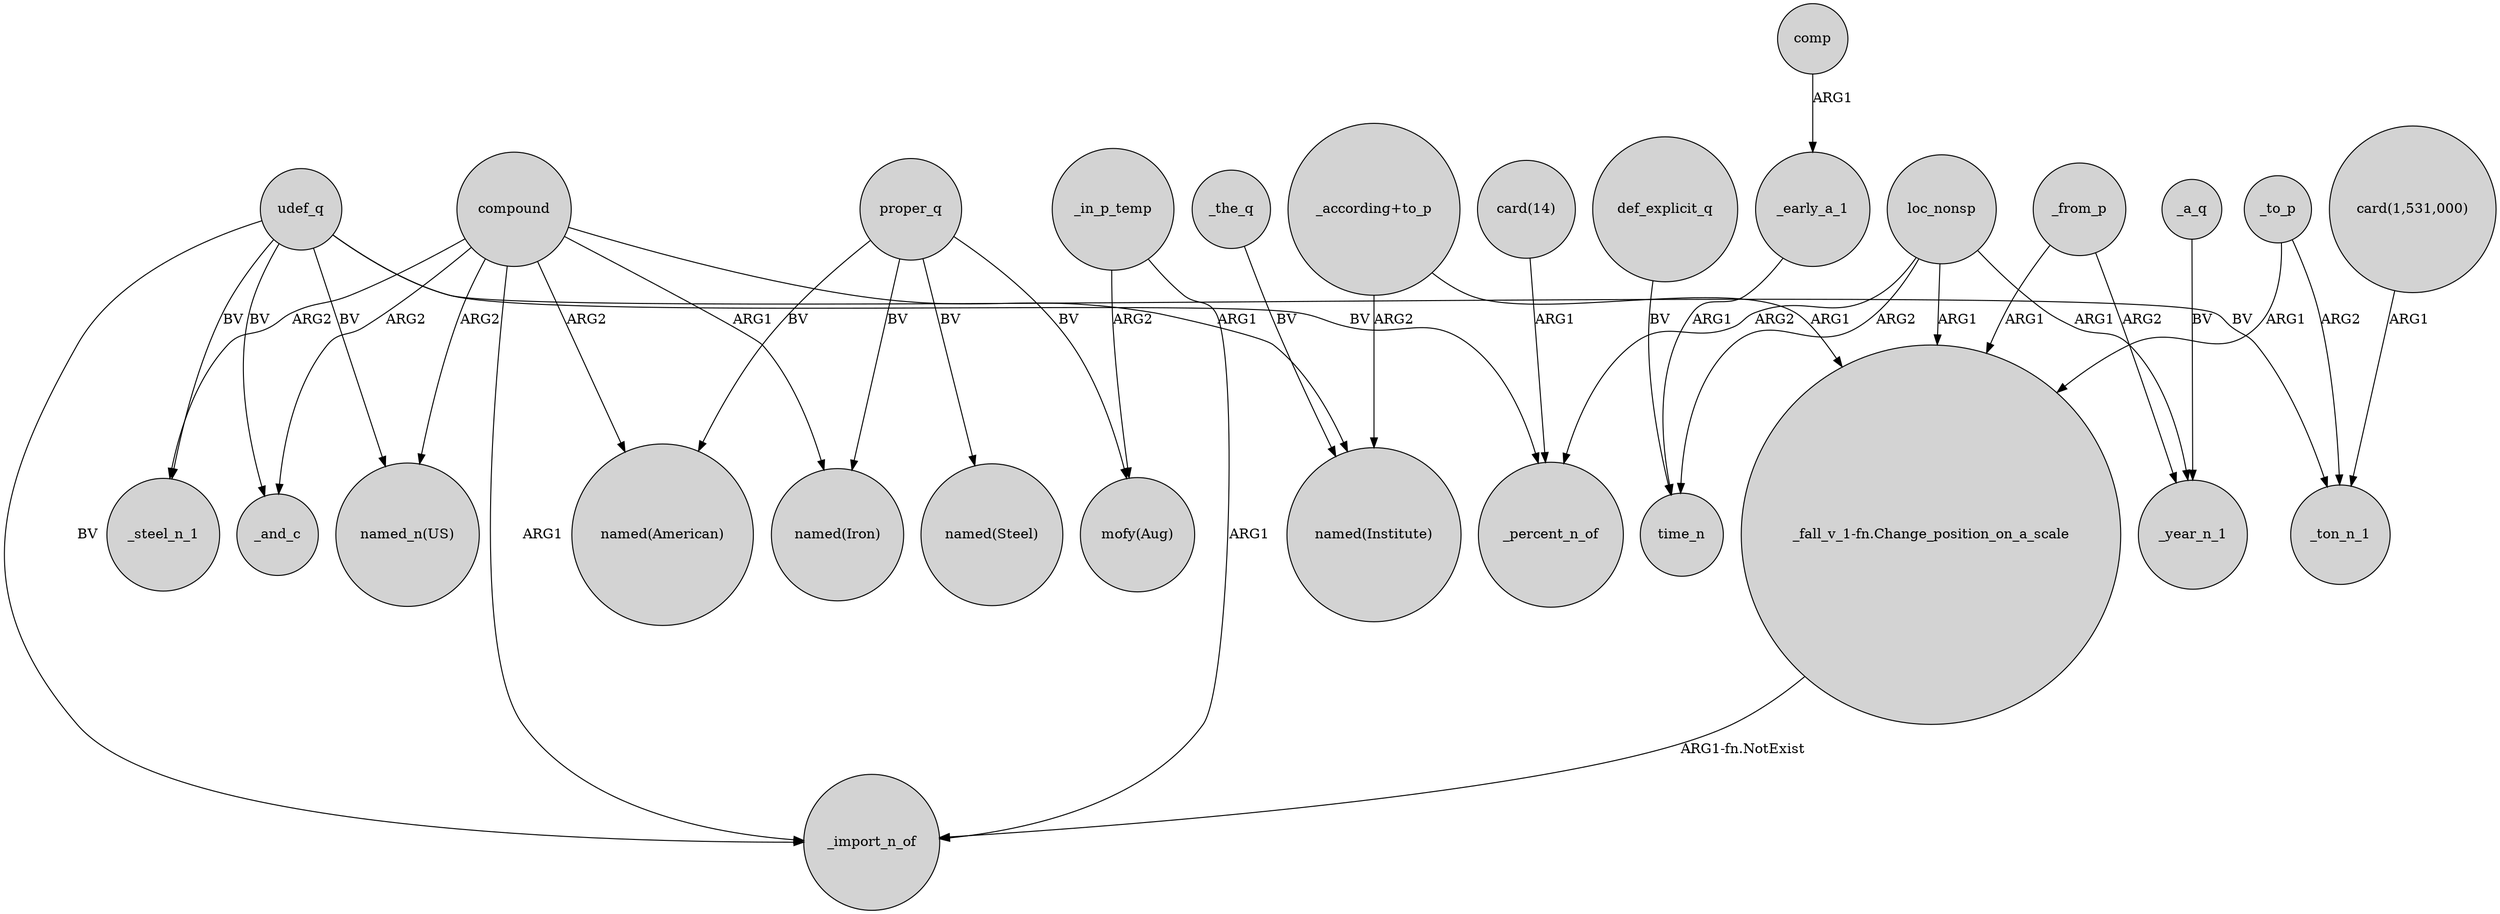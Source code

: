 digraph {
	node [shape=circle style=filled]
	"_fall_v_1-fn.Change_position_on_a_scale" -> _import_n_of [label="ARG1-fn.NotExist"]
	udef_q -> "named_n(US)" [label=BV]
	proper_q -> "named(American)" [label=BV]
	_from_p -> "_fall_v_1-fn.Change_position_on_a_scale" [label=ARG1]
	def_explicit_q -> time_n [label=BV]
	loc_nonsp -> _year_n_1 [label=ARG1]
	loc_nonsp -> "_fall_v_1-fn.Change_position_on_a_scale" [label=ARG1]
	udef_q -> _steel_n_1 [label=BV]
	compound -> "named_n(US)" [label=ARG2]
	compound -> "named(American)" [label=ARG2]
	_from_p -> _year_n_1 [label=ARG2]
	loc_nonsp -> time_n [label=ARG2]
	compound -> "named(Institute)" [label=ARG1]
	proper_q -> "named(Iron)" [label=BV]
	_the_q -> "named(Institute)" [label=BV]
	compound -> _and_c [label=ARG2]
	_in_p_temp -> "mofy(Aug)" [label=ARG2]
	_in_p_temp -> _import_n_of [label=ARG1]
	loc_nonsp -> _percent_n_of [label=ARG2]
	compound -> "named(Iron)" [label=ARG1]
	proper_q -> "mofy(Aug)" [label=BV]
	"_according+to_p" -> "_fall_v_1-fn.Change_position_on_a_scale" [label=ARG1]
	"card(14)" -> _percent_n_of [label=ARG1]
	"card(1,531,000)" -> _ton_n_1 [label=ARG1]
	udef_q -> _import_n_of [label=BV]
	proper_q -> "named(Steel)" [label=BV]
	_early_a_1 -> time_n [label=ARG1]
	"_according+to_p" -> "named(Institute)" [label=ARG2]
	_a_q -> _year_n_1 [label=BV]
	udef_q -> _percent_n_of [label=BV]
	udef_q -> _and_c [label=BV]
	compound -> _import_n_of [label=ARG1]
	comp -> _early_a_1 [label=ARG1]
	_to_p -> "_fall_v_1-fn.Change_position_on_a_scale" [label=ARG1]
	udef_q -> _ton_n_1 [label=BV]
	_to_p -> _ton_n_1 [label=ARG2]
	compound -> _steel_n_1 [label=ARG2]
}
